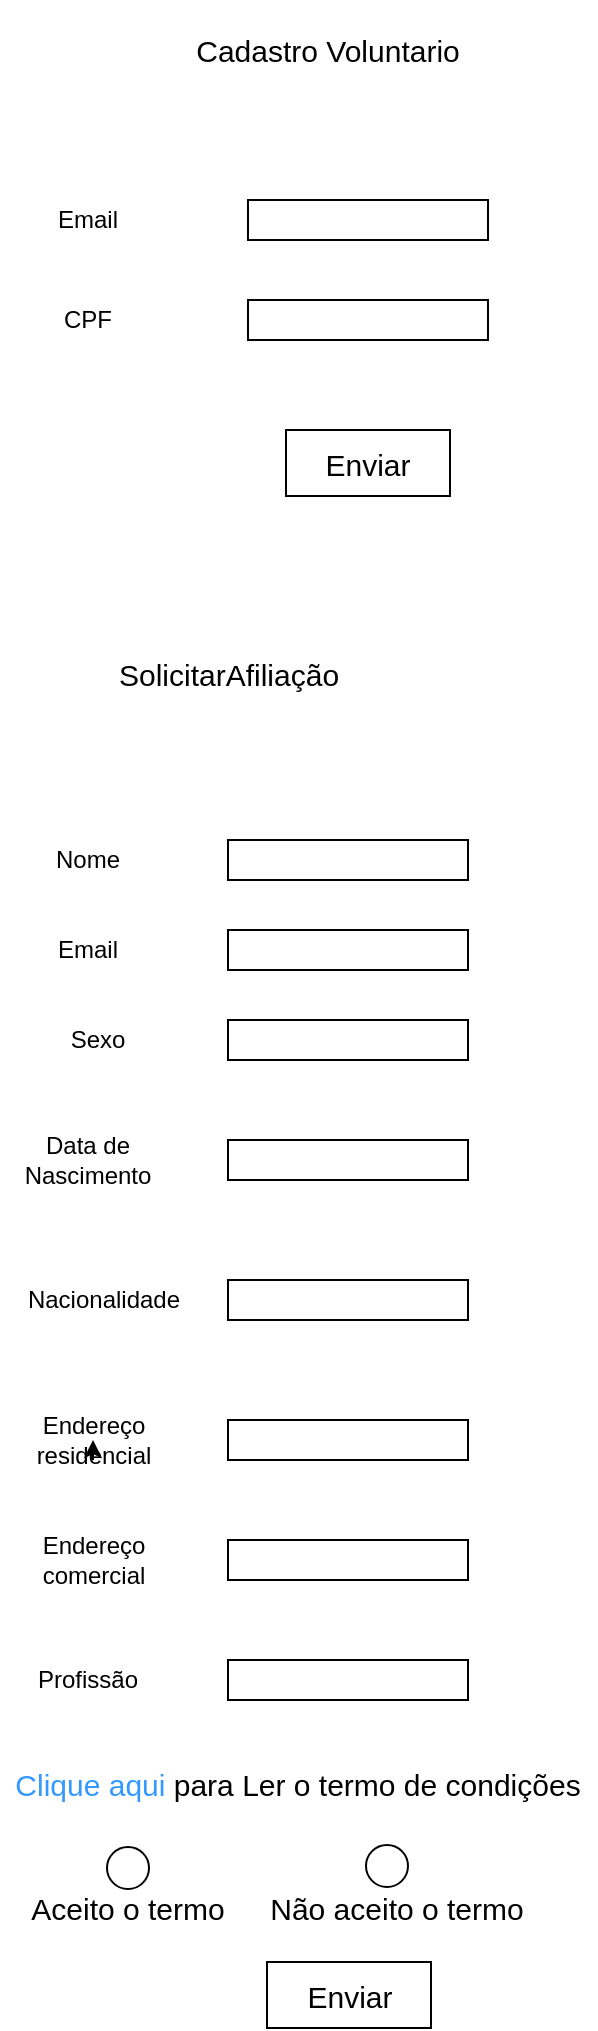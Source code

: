 <mxfile version="12.1.8" type="github" pages="2">
  <diagram id="g3p1TrioR_m2be5ZjilE" name="Page-1">
    <mxGraphModel dx="1335" dy="764" grid="0" gridSize="10" guides="1" tooltips="1" connect="1" arrows="1" fold="1" page="1" pageScale="1" pageWidth="827" pageHeight="1169" math="0" shadow="0">
      <root>
        <mxCell id="0"/>
        <mxCell id="1" parent="0"/>
        <mxCell id="YFx6nTi4NT0PniofLmIu-2" value="Cadastro Voluntario" style="text;html=1;strokeColor=none;fillColor=none;align=center;verticalAlign=middle;whiteSpace=wrap;rounded=0;fontSize=15;" parent="1" vertex="1">
          <mxGeometry x="115" y="30" width="230" height="50" as="geometry"/>
        </mxCell>
        <mxCell id="YFx6nTi4NT0PniofLmIu-3" value="Email" style="text;html=1;strokeColor=none;fillColor=none;align=center;verticalAlign=middle;whiteSpace=wrap;rounded=0;" parent="1" vertex="1">
          <mxGeometry x="90" y="130" width="40" height="20" as="geometry"/>
        </mxCell>
        <mxCell id="YFx6nTi4NT0PniofLmIu-12" value="Email" style="text;html=1;strokeColor=none;fillColor=none;align=center;verticalAlign=middle;whiteSpace=wrap;rounded=0;" parent="1" vertex="1">
          <mxGeometry x="90" y="495" width="40" height="20" as="geometry"/>
        </mxCell>
        <mxCell id="YFx6nTi4NT0PniofLmIu-4" value="CPF" style="text;html=1;strokeColor=none;fillColor=none;align=center;verticalAlign=middle;whiteSpace=wrap;rounded=0;" parent="1" vertex="1">
          <mxGeometry x="90" y="180" width="40" height="20" as="geometry"/>
        </mxCell>
        <mxCell id="YFx6nTi4NT0PniofLmIu-5" value="SolicitarAfiliação" style="text;html=1;strokeColor=none;fillColor=none;align=center;verticalAlign=middle;whiteSpace=wrap;rounded=0;fontSize=15;" parent="1" vertex="1">
          <mxGeometry x="148.5" y="339" width="63" height="55" as="geometry"/>
        </mxCell>
        <mxCell id="YFx6nTi4NT0PniofLmIu-6" value="Nome" style="text;html=1;strokeColor=none;fillColor=none;align=center;verticalAlign=middle;whiteSpace=wrap;rounded=0;" parent="1" vertex="1">
          <mxGeometry x="90" y="450" width="40" height="20" as="geometry"/>
        </mxCell>
        <mxCell id="YFx6nTi4NT0PniofLmIu-7" value="Sexo" style="text;html=1;strokeColor=none;fillColor=none;align=center;verticalAlign=middle;whiteSpace=wrap;rounded=0;" parent="1" vertex="1">
          <mxGeometry x="95" y="540" width="40" height="20" as="geometry"/>
        </mxCell>
        <mxCell id="YFx6nTi4NT0PniofLmIu-8" value="Data de Nascimento" style="text;html=1;strokeColor=none;fillColor=none;align=center;verticalAlign=middle;whiteSpace=wrap;rounded=0;" parent="1" vertex="1">
          <mxGeometry x="90" y="600" width="40" height="20" as="geometry"/>
        </mxCell>
        <mxCell id="YFx6nTi4NT0PniofLmIu-9" value="Nacionalidade" style="text;html=1;strokeColor=none;fillColor=none;align=center;verticalAlign=middle;whiteSpace=wrap;rounded=0;" parent="1" vertex="1">
          <mxGeometry x="97.5" y="670" width="40" height="20" as="geometry"/>
        </mxCell>
        <mxCell id="YFx6nTi4NT0PniofLmIu-10" value="Endereço residencial" style="text;html=1;strokeColor=none;fillColor=none;align=center;verticalAlign=middle;whiteSpace=wrap;rounded=0;" parent="1" vertex="1">
          <mxGeometry x="92.5" y="740" width="40" height="20" as="geometry"/>
        </mxCell>
        <mxCell id="YFx6nTi4NT0PniofLmIu-11" value="Endereço comercial" style="text;html=1;strokeColor=none;fillColor=none;align=center;verticalAlign=middle;whiteSpace=wrap;rounded=0;" parent="1" vertex="1">
          <mxGeometry x="92.5" y="800" width="40" height="20" as="geometry"/>
        </mxCell>
        <mxCell id="YFx6nTi4NT0PniofLmIu-16" style="edgeStyle=orthogonalEdgeStyle;rounded=0;orthogonalLoop=1;jettySize=auto;html=1;exitX=0.5;exitY=1;exitDx=0;exitDy=0;entryX=0.5;entryY=0.5;entryDx=0;entryDy=0;entryPerimeter=0;" parent="1" source="YFx6nTi4NT0PniofLmIu-10" target="YFx6nTi4NT0PniofLmIu-10" edge="1">
          <mxGeometry relative="1" as="geometry"/>
        </mxCell>
        <mxCell id="YFx6nTi4NT0PniofLmIu-17" value="Profissão" style="text;html=1;strokeColor=none;fillColor=none;align=center;verticalAlign=middle;whiteSpace=wrap;rounded=0;" parent="1" vertex="1">
          <mxGeometry x="90" y="860" width="40" height="20" as="geometry"/>
        </mxCell>
        <mxCell id="YFx6nTi4NT0PniofLmIu-18" value="" style="rounded=0;whiteSpace=wrap;html=1;" parent="1" vertex="1">
          <mxGeometry x="190" y="130" width="120" height="20" as="geometry"/>
        </mxCell>
        <mxCell id="YFx6nTi4NT0PniofLmIu-19" value="" style="rounded=0;whiteSpace=wrap;html=1;" parent="1" vertex="1">
          <mxGeometry x="190" y="180" width="120" height="20" as="geometry"/>
        </mxCell>
        <mxCell id="YFx6nTi4NT0PniofLmIu-20" value="" style="rounded=0;whiteSpace=wrap;html=1;" parent="1" vertex="1">
          <mxGeometry x="180" y="450" width="120" height="20" as="geometry"/>
        </mxCell>
        <mxCell id="YFx6nTi4NT0PniofLmIu-22" value="" style="rounded=0;whiteSpace=wrap;html=1;" parent="1" vertex="1">
          <mxGeometry x="180" y="540" width="120" height="20" as="geometry"/>
        </mxCell>
        <mxCell id="YFx6nTi4NT0PniofLmIu-23" value="" style="rounded=0;whiteSpace=wrap;html=1;" parent="1" vertex="1">
          <mxGeometry x="180" y="600" width="120" height="20" as="geometry"/>
        </mxCell>
        <mxCell id="YFx6nTi4NT0PniofLmIu-24" value="" style="rounded=0;whiteSpace=wrap;html=1;" parent="1" vertex="1">
          <mxGeometry x="180" y="670" width="120" height="20" as="geometry"/>
        </mxCell>
        <mxCell id="YFx6nTi4NT0PniofLmIu-25" value="" style="rounded=0;whiteSpace=wrap;html=1;" parent="1" vertex="1">
          <mxGeometry x="180" y="740" width="120" height="20" as="geometry"/>
        </mxCell>
        <mxCell id="YFx6nTi4NT0PniofLmIu-26" value="" style="rounded=0;whiteSpace=wrap;html=1;" parent="1" vertex="1">
          <mxGeometry x="180" y="800" width="120" height="20" as="geometry"/>
        </mxCell>
        <mxCell id="YFx6nTi4NT0PniofLmIu-27" value="" style="rounded=0;whiteSpace=wrap;html=1;" parent="1" vertex="1">
          <mxGeometry x="180" y="495" width="120" height="20" as="geometry"/>
        </mxCell>
        <mxCell id="YFx6nTi4NT0PniofLmIu-28" value="" style="rounded=0;whiteSpace=wrap;html=1;" parent="1" vertex="1">
          <mxGeometry x="180" y="860" width="120" height="20" as="geometry"/>
        </mxCell>
        <mxCell id="fWIwZL0GhqT7BYiURoqr-2" value="" style="rounded=0;whiteSpace=wrap;html=1;fontSize=15;" vertex="1" parent="1">
          <mxGeometry x="209" y="245" width="82" height="33" as="geometry"/>
        </mxCell>
        <mxCell id="fWIwZL0GhqT7BYiURoqr-3" value="Enviar" style="text;html=1;strokeColor=none;fillColor=none;align=center;verticalAlign=middle;whiteSpace=wrap;rounded=0;fontSize=15;" vertex="1" parent="1">
          <mxGeometry x="230" y="251.5" width="40" height="20" as="geometry"/>
        </mxCell>
        <mxCell id="fWIwZL0GhqT7BYiURoqr-4" value="" style="rounded=0;whiteSpace=wrap;html=1;fontSize=15;" vertex="1" parent="1">
          <mxGeometry x="199.5" y="1011" width="82" height="33" as="geometry"/>
        </mxCell>
        <mxCell id="fWIwZL0GhqT7BYiURoqr-5" value="Enviar" style="text;html=1;strokeColor=none;fillColor=none;align=center;verticalAlign=middle;whiteSpace=wrap;rounded=0;fontSize=15;" vertex="1" parent="1">
          <mxGeometry x="220.5" y="1017.5" width="40" height="20" as="geometry"/>
        </mxCell>
        <mxCell id="fWIwZL0GhqT7BYiURoqr-6" value="" style="ellipse;whiteSpace=wrap;html=1;aspect=fixed;fontSize=15;" vertex="1" parent="1">
          <mxGeometry x="119.5" y="953.5" width="21" height="21" as="geometry"/>
        </mxCell>
        <mxCell id="fWIwZL0GhqT7BYiURoqr-7" value="" style="ellipse;whiteSpace=wrap;html=1;aspect=fixed;fontSize=15;" vertex="1" parent="1">
          <mxGeometry x="249" y="952.5" width="21" height="21" as="geometry"/>
        </mxCell>
        <mxCell id="fWIwZL0GhqT7BYiURoqr-8" value="Aceito o termo" style="text;html=1;strokeColor=none;fillColor=none;align=center;verticalAlign=middle;whiteSpace=wrap;rounded=0;fontSize=15;" vertex="1" parent="1">
          <mxGeometry x="78.5" y="974.5" width="102" height="18" as="geometry"/>
        </mxCell>
        <mxCell id="fWIwZL0GhqT7BYiURoqr-14" value="Não aceito o termo" style="text;html=1;strokeColor=none;fillColor=none;align=center;verticalAlign=middle;whiteSpace=wrap;rounded=0;fontSize=15;" vertex="1" parent="1">
          <mxGeometry x="199.5" y="973.5" width="129" height="20" as="geometry"/>
        </mxCell>
        <mxCell id="fWIwZL0GhqT7BYiURoqr-15" value="&lt;font color=&quot;#3399ff&quot;&gt;Clique aqui &lt;/font&gt;para Ler o termo de condições" style="text;html=1;strokeColor=none;fillColor=none;align=center;verticalAlign=middle;whiteSpace=wrap;rounded=0;fontSize=15;" vertex="1" parent="1">
          <mxGeometry x="66" y="911" width="298" height="21" as="geometry"/>
        </mxCell>
      </root>
    </mxGraphModel>
  </diagram>
  <diagram id="3ZAKU6I4pWxx3hjBQ7JC" name="Page-2">
    <mxGraphModel dx="1103" dy="764" grid="0" gridSize="10" guides="1" tooltips="1" connect="1" arrows="1" fold="1" page="1" pageScale="1" pageWidth="827" pageHeight="1169" math="0" shadow="0">
      <root>
        <mxCell id="wNg69eAuQMQDnLPYkDx4-0"/>
        <mxCell id="wNg69eAuQMQDnLPYkDx4-1" parent="wNg69eAuQMQDnLPYkDx4-0"/>
        <mxCell id="wNg69eAuQMQDnLPYkDx4-2" value="" style="shape=partialRectangle;right=0;left=0;strokeColor=#dddddd;fillColor=#ffffff;whiteSpace=wrap;fontSize=15;" vertex="1" parent="wNg69eAuQMQDnLPYkDx4-1">
          <mxGeometry x="20" y="98" width="703" height="318" as="geometry"/>
        </mxCell>
        <mxCell id="wNg69eAuQMQDnLPYkDx4-9" value="" style="strokeColor=inherit;fillColor=inherit;gradientColor=inherit;html=1;shadow=0;dashed=0;shape=mxgraph.bootstrap.horLines;resizeWidth=1;" vertex="1" parent="wNg69eAuQMQDnLPYkDx4-2">
          <mxGeometry width="703" height="50" relative="1" as="geometry">
            <mxPoint y="40" as="offset"/>
          </mxGeometry>
        </mxCell>
        <mxCell id="wNg69eAuQMQDnLPYkDx4-10" value="Jennifer@google.com" style="html=1;shadow=0;dashed=0;shape=mxgraph.bootstrap.rect;strokeColor=none;fillColor=none;fontSize=14;align=left;whiteSpace=wrap;resizeHeight=1;" vertex="1" parent="wNg69eAuQMQDnLPYkDx4-9">
          <mxGeometry width="150" height="50" relative="1" as="geometry">
            <mxPoint x="10" as="offset"/>
          </mxGeometry>
        </mxCell>
        <mxCell id="wNg69eAuQMQDnLPYkDx4-11" value="" style="shape=ellipse;strokeColor=none;fillColor=#dddddd;html=1;" vertex="1" parent="wNg69eAuQMQDnLPYkDx4-9">
          <mxGeometry y="0.5" width="20" height="20" relative="1" as="geometry">
            <mxPoint x="200" y="-15" as="offset"/>
          </mxGeometry>
        </mxCell>
        <mxCell id="wNg69eAuQMQDnLPYkDx4-12" value="" style="html=1;shadow=0;dashed=0;shape=mxgraph.bootstrap.user;strokeColor=none;fillColor=#999999;" vertex="1" parent="wNg69eAuQMQDnLPYkDx4-11">
          <mxGeometry x="0.5" y="0.5" width="14" height="12" relative="1" as="geometry">
            <mxPoint x="-7" y="-6" as="offset"/>
          </mxGeometry>
        </mxCell>
        <mxCell id="wNg69eAuQMQDnLPYkDx4-13" value="John Boo&#xa;" style="html=1;shadow=0;dashed=0;shape=mxgraph.bootstrap.rect;strokeColor=none;fillColor=none;fontSize=14;align=left;whiteSpace=wrap;resizeHeight=1;" vertex="1" parent="wNg69eAuQMQDnLPYkDx4-9">
          <mxGeometry width="150" height="50" relative="1" as="geometry">
            <mxPoint x="230" as="offset"/>
          </mxGeometry>
        </mxCell>
        <mxCell id="wNg69eAuQMQDnLPYkDx4-15" value="&lt;table cellpadding=&quot;0&quot; cellspacing=&quot;0&quot; style=&quot;width:100%;height:100%;&quot;&gt;&lt;tr&gt;&lt;td align=&quot;center&quot; valign=&quot;middle&quot; width=&quot;50%&quot;&gt;15 Sep, 8:56 AM &lt;font color=&quot;#dddddd&quot;&gt;(2013)&lt;br&gt;&lt;br&gt;&lt;/font&gt;&lt;/td&gt;&lt;/tr&gt;&lt;/table&gt;" style="html=1;shadow=0;dashed=0;shape=mxgraph.bootstrap.rect;strokeColor=none;fillColor=none;fontSize=14;align=left;overflow=fill;whiteSpace=wrap;resizeHeight=1;" vertex="1" parent="wNg69eAuQMQDnLPYkDx4-9">
          <mxGeometry width="160" height="50" relative="1" as="geometry">
            <mxPoint x="386" y="3" as="offset"/>
          </mxGeometry>
        </mxCell>
        <mxCell id="wNg69eAuQMQDnLPYkDx4-60" value="" style="strokeColor=#999999;verticalLabelPosition=bottom;shadow=0;dashed=0;fillColor=#ffffff;verticalAlign=top;strokeWidth=2;html=1;shape=mxgraph.mockup.misc.editIcon;labelBackgroundColor=none;fontSize=15;" vertex="1" parent="wNg69eAuQMQDnLPYkDx4-9">
          <mxGeometry x="611.5" y="13" width="30" height="30" as="geometry"/>
        </mxCell>
        <mxCell id="wNg69eAuQMQDnLPYkDx4-16" value="" style="strokeColor=inherit;fillColor=inherit;gradientColor=inherit;html=1;shadow=0;dashed=0;shape=mxgraph.bootstrap.horLines;resizeWidth=1;" vertex="1" parent="wNg69eAuQMQDnLPYkDx4-2">
          <mxGeometry width="703" height="50" relative="1" as="geometry">
            <mxPoint y="90" as="offset"/>
          </mxGeometry>
        </mxCell>
        <mxCell id="wNg69eAuQMQDnLPYkDx4-17" value="Bob@google.com" style="html=1;shadow=0;dashed=0;shape=mxgraph.bootstrap.rect;strokeColor=none;fillColor=none;fontSize=14;align=left;whiteSpace=wrap;resizeHeight=1;" vertex="1" parent="wNg69eAuQMQDnLPYkDx4-16">
          <mxGeometry width="150" height="50" relative="1" as="geometry">
            <mxPoint x="10" as="offset"/>
          </mxGeometry>
        </mxCell>
        <mxCell id="wNg69eAuQMQDnLPYkDx4-18" value="" style="shape=ellipse;strokeColor=none;fillColor=#dddddd;html=1;" vertex="1" parent="wNg69eAuQMQDnLPYkDx4-16">
          <mxGeometry y="0.5" width="20" height="20" relative="1" as="geometry">
            <mxPoint x="200" y="-15" as="offset"/>
          </mxGeometry>
        </mxCell>
        <mxCell id="wNg69eAuQMQDnLPYkDx4-19" value="" style="html=1;shadow=0;dashed=0;shape=mxgraph.bootstrap.user;strokeColor=none;fillColor=#999999;" vertex="1" parent="wNg69eAuQMQDnLPYkDx4-18">
          <mxGeometry x="0.5" y="0.5" width="14" height="12" relative="1" as="geometry">
            <mxPoint x="-7" y="-6" as="offset"/>
          </mxGeometry>
        </mxCell>
        <mxCell id="wNg69eAuQMQDnLPYkDx4-20" value="Michael Robinson&#xa;" style="html=1;shadow=0;dashed=0;shape=mxgraph.bootstrap.rect;strokeColor=none;fillColor=none;fontSize=14;align=left;whiteSpace=wrap;resizeHeight=1;" vertex="1" parent="wNg69eAuQMQDnLPYkDx4-16">
          <mxGeometry width="150" height="50" relative="1" as="geometry">
            <mxPoint x="230" as="offset"/>
          </mxGeometry>
        </mxCell>
        <mxCell id="wNg69eAuQMQDnLPYkDx4-22" value="&lt;table cellpadding=&quot;0&quot; cellspacing=&quot;0&quot; style=&quot;width:100%;height:100%;&quot;&gt;&lt;tr&gt;&lt;td align=&quot;center&quot; valign=&quot;middle&quot; width=&quot;50%&quot;&gt;15 Sep, 7:12 AM &lt;font color=&quot;#dddddd&quot;&gt;(2013)&lt;br&gt;&lt;br&gt;&lt;/font&gt;&lt;/td&gt;&lt;/tr&gt;&lt;/table&gt;" style="html=1;shadow=0;dashed=0;shape=mxgraph.bootstrap.rect;strokeColor=none;fillColor=none;fontSize=14;align=left;overflow=fill;whiteSpace=wrap;resizeHeight=1;" vertex="1" parent="wNg69eAuQMQDnLPYkDx4-16">
          <mxGeometry width="160" height="50" relative="1" as="geometry">
            <mxPoint x="384.5" y="2" as="offset"/>
          </mxGeometry>
        </mxCell>
        <mxCell id="wNg69eAuQMQDnLPYkDx4-62" value="" style="strokeColor=#999999;verticalLabelPosition=bottom;shadow=0;dashed=0;fillColor=#ffffff;verticalAlign=top;strokeWidth=2;html=1;shape=mxgraph.mockup.misc.editIcon;labelBackgroundColor=none;fontSize=15;" vertex="1" parent="wNg69eAuQMQDnLPYkDx4-16">
          <mxGeometry x="612.5" y="11" width="30" height="30" as="geometry"/>
        </mxCell>
        <mxCell id="wNg69eAuQMQDnLPYkDx4-23" value="" style="strokeColor=inherit;fillColor=inherit;gradientColor=inherit;html=1;shadow=0;dashed=0;shape=mxgraph.bootstrap.horLines;resizeWidth=1;" vertex="1" parent="wNg69eAuQMQDnLPYkDx4-2">
          <mxGeometry width="703" height="50" relative="1" as="geometry">
            <mxPoint y="140" as="offset"/>
          </mxGeometry>
        </mxCell>
        <mxCell id="wNg69eAuQMQDnLPYkDx4-24" value="Michael@google.com" style="html=1;shadow=0;dashed=0;shape=mxgraph.bootstrap.rect;strokeColor=none;fillColor=none;fontSize=14;align=left;whiteSpace=wrap;resizeHeight=1;" vertex="1" parent="wNg69eAuQMQDnLPYkDx4-23">
          <mxGeometry width="150" height="50" relative="1" as="geometry">
            <mxPoint x="10" as="offset"/>
          </mxGeometry>
        </mxCell>
        <mxCell id="wNg69eAuQMQDnLPYkDx4-25" value="" style="shape=ellipse;strokeColor=none;fillColor=#dddddd;html=1;" vertex="1" parent="wNg69eAuQMQDnLPYkDx4-23">
          <mxGeometry y="0.5" width="20" height="20" relative="1" as="geometry">
            <mxPoint x="200" y="-15" as="offset"/>
          </mxGeometry>
        </mxCell>
        <mxCell id="wNg69eAuQMQDnLPYkDx4-26" value="" style="html=1;shadow=0;dashed=0;shape=mxgraph.bootstrap.user;strokeColor=none;fillColor=#999999;" vertex="1" parent="wNg69eAuQMQDnLPYkDx4-25">
          <mxGeometry x="0.5" y="0.5" width="14" height="12" relative="1" as="geometry">
            <mxPoint x="-7" y="-6" as="offset"/>
          </mxGeometry>
        </mxCell>
        <mxCell id="wNg69eAuQMQDnLPYkDx4-27" value="Alexander Robson&#xa;" style="html=1;shadow=0;dashed=0;shape=mxgraph.bootstrap.rect;strokeColor=none;fillColor=none;fontSize=14;align=left;whiteSpace=wrap;resizeHeight=1" vertex="1" parent="wNg69eAuQMQDnLPYkDx4-23">
          <mxGeometry width="150" height="50" relative="1" as="geometry">
            <mxPoint x="230" as="offset"/>
          </mxGeometry>
        </mxCell>
        <mxCell id="wNg69eAuQMQDnLPYkDx4-29" value="&lt;table cellpadding=&quot;0&quot; cellspacing=&quot;0&quot; style=&quot;width:100%;height:100%;&quot;&gt;&lt;tr&gt;&lt;td align=&quot;center&quot; valign=&quot;middle&quot; width=&quot;50%&quot;&gt;15 Sep, 4:34 AM &lt;font color=&quot;#dddddd&quot;&gt;(2013)&lt;br&gt;&lt;br&gt;&lt;/font&gt;&lt;/td&gt;&lt;/tr&gt;&lt;/table&gt;" style="html=1;shadow=0;dashed=0;shape=mxgraph.bootstrap.rect;strokeColor=none;fillColor=none;fontSize=14;align=left;overflow=fill;whiteSpace=wrap;resizeHeight=1;" vertex="1" parent="wNg69eAuQMQDnLPYkDx4-23">
          <mxGeometry width="160" height="50" relative="1" as="geometry">
            <mxPoint x="384.5" y="1" as="offset"/>
          </mxGeometry>
        </mxCell>
        <mxCell id="wNg69eAuQMQDnLPYkDx4-61" value="" style="strokeColor=#999999;verticalLabelPosition=bottom;shadow=0;dashed=0;fillColor=#ffffff;verticalAlign=top;strokeWidth=2;html=1;shape=mxgraph.mockup.misc.editIcon;labelBackgroundColor=none;fontSize=15;" vertex="1" parent="wNg69eAuQMQDnLPYkDx4-23">
          <mxGeometry x="611.5" y="9" width="30" height="30" as="geometry"/>
        </mxCell>
        <mxCell id="wNg69eAuQMQDnLPYkDx4-30" value="" style="strokeColor=inherit;fillColor=inherit;gradientColor=inherit;html=1;shadow=0;dashed=0;shape=mxgraph.bootstrap.horLines;resizeWidth=1;" vertex="1" parent="wNg69eAuQMQDnLPYkDx4-2">
          <mxGeometry width="703" height="50" relative="1" as="geometry">
            <mxPoint y="190" as="offset"/>
          </mxGeometry>
        </mxCell>
        <mxCell id="wNg69eAuQMQDnLPYkDx4-31" value="Jennifer@google.com" style="html=1;shadow=0;dashed=0;shape=mxgraph.bootstrap.rect;strokeColor=none;fillColor=none;fontSize=14;align=left;whiteSpace=wrap;resizeHeight=1;" vertex="1" parent="wNg69eAuQMQDnLPYkDx4-30">
          <mxGeometry width="150" height="50" relative="1" as="geometry">
            <mxPoint x="10" as="offset"/>
          </mxGeometry>
        </mxCell>
        <mxCell id="wNg69eAuQMQDnLPYkDx4-32" value="" style="shape=ellipse;strokeColor=none;fillColor=#dddddd;html=1;" vertex="1" parent="wNg69eAuQMQDnLPYkDx4-30">
          <mxGeometry y="0.5" width="20" height="20" relative="1" as="geometry">
            <mxPoint x="200" y="-15" as="offset"/>
          </mxGeometry>
        </mxCell>
        <mxCell id="wNg69eAuQMQDnLPYkDx4-33" value="" style="html=1;shadow=0;dashed=0;shape=mxgraph.bootstrap.user;strokeColor=none;fillColor=#999999;" vertex="1" parent="wNg69eAuQMQDnLPYkDx4-32">
          <mxGeometry x="0.5" y="0.5" width="14" height="12" relative="1" as="geometry">
            <mxPoint x="-7" y="-6" as="offset"/>
          </mxGeometry>
        </mxCell>
        <mxCell id="wNg69eAuQMQDnLPYkDx4-34" value="Jennifer Pinsker&#xa;" style="html=1;shadow=0;dashed=0;shape=mxgraph.bootstrap.rect;strokeColor=none;fillColor=none;fontSize=14;align=left;whiteSpace=wrap;resizeHeight=1;" vertex="1" parent="wNg69eAuQMQDnLPYkDx4-30">
          <mxGeometry width="150" height="50" relative="1" as="geometry">
            <mxPoint x="230" as="offset"/>
          </mxGeometry>
        </mxCell>
        <mxCell id="wNg69eAuQMQDnLPYkDx4-36" value="&lt;table cellpadding=&quot;0&quot; cellspacing=&quot;0&quot; style=&quot;width:100%;height:100%;&quot;&gt;&lt;tr&gt;&lt;td align=&quot;center&quot; valign=&quot;middle&quot; width=&quot;50%&quot;&gt;15 Sep, 2:08 AM &lt;font color=&quot;#dddddd&quot;&gt;(2013)&lt;br&gt;&lt;br&gt;&lt;/font&gt;&lt;/td&gt;&lt;/tr&gt;&lt;/table&gt;" style="html=1;shadow=0;dashed=0;shape=mxgraph.bootstrap.rect;strokeColor=none;fillColor=none;fontSize=14;align=left;overflow=fill;whiteSpace=wrap;resizeHeight=1;" vertex="1" parent="wNg69eAuQMQDnLPYkDx4-30">
          <mxGeometry width="160" height="50" relative="1" as="geometry">
            <mxPoint x="384.5" y="1" as="offset"/>
          </mxGeometry>
        </mxCell>
        <mxCell id="wNg69eAuQMQDnLPYkDx4-63" value="" style="strokeColor=#999999;verticalLabelPosition=bottom;shadow=0;dashed=0;fillColor=#ffffff;verticalAlign=top;strokeWidth=2;html=1;shape=mxgraph.mockup.misc.editIcon;labelBackgroundColor=none;fontSize=15;" vertex="1" parent="wNg69eAuQMQDnLPYkDx4-30">
          <mxGeometry x="609.5" y="7" width="30" height="30" as="geometry"/>
        </mxCell>
        <mxCell id="wNg69eAuQMQDnLPYkDx4-37" value="" style="strokeColor=inherit;fillColor=inherit;gradientColor=inherit;html=1;shadow=0;dashed=0;shape=mxgraph.bootstrap.horLines;resizeWidth=1;" vertex="1" parent="wNg69eAuQMQDnLPYkDx4-2">
          <mxGeometry width="703" height="50" relative="1" as="geometry">
            <mxPoint y="240" as="offset"/>
          </mxGeometry>
        </mxCell>
        <mxCell id="wNg69eAuQMQDnLPYkDx4-38" value="John@google.com" style="html=1;shadow=0;dashed=0;shape=mxgraph.bootstrap.rect;strokeColor=none;fillColor=none;fontSize=14;align=left;whiteSpace=wrap;resizeHeight=1;" vertex="1" parent="wNg69eAuQMQDnLPYkDx4-37">
          <mxGeometry width="150" height="50" relative="1" as="geometry">
            <mxPoint x="10" as="offset"/>
          </mxGeometry>
        </mxCell>
        <mxCell id="wNg69eAuQMQDnLPYkDx4-39" value="" style="shape=ellipse;strokeColor=none;fillColor=#dddddd;html=1;" vertex="1" parent="wNg69eAuQMQDnLPYkDx4-37">
          <mxGeometry y="0.5" width="20" height="20" relative="1" as="geometry">
            <mxPoint x="200" y="-15" as="offset"/>
          </mxGeometry>
        </mxCell>
        <mxCell id="wNg69eAuQMQDnLPYkDx4-40" value="" style="html=1;shadow=0;dashed=0;shape=mxgraph.bootstrap.user;strokeColor=none;fillColor=#999999;" vertex="1" parent="wNg69eAuQMQDnLPYkDx4-39">
          <mxGeometry x="0.5" y="0.5" width="14" height="12" relative="1" as="geometry">
            <mxPoint x="-7" y="-6" as="offset"/>
          </mxGeometry>
        </mxCell>
        <mxCell id="wNg69eAuQMQDnLPYkDx4-41" value="Bob Robson&#xa;" style="html=1;shadow=0;dashed=0;shape=mxgraph.bootstrap.rect;strokeColor=none;fillColor=none;fontSize=14;align=left;whiteSpace=wrap;resizeHeight=1;" vertex="1" parent="wNg69eAuQMQDnLPYkDx4-37">
          <mxGeometry width="150" height="50" relative="1" as="geometry">
            <mxPoint x="230" as="offset"/>
          </mxGeometry>
        </mxCell>
        <mxCell id="wNg69eAuQMQDnLPYkDx4-43" value="&lt;table cellpadding=&quot;0&quot; cellspacing=&quot;0&quot; style=&quot;width:100%;height:100%;&quot;&gt;&lt;tr&gt;&lt;td align=&quot;center&quot; valign=&quot;middle&quot; width=&quot;50%&quot;&gt;15 Sep, 8:56 AM &lt;font color=&quot;#dddddd&quot;&gt;(2013)&lt;br&gt;&lt;br&gt;&lt;/font&gt;&lt;/td&gt;&lt;/tr&gt;&lt;/table&gt;" style="html=1;shadow=0;dashed=0;shape=mxgraph.bootstrap.rect;strokeColor=none;fillColor=none;fontSize=14;align=left;overflow=fill;whiteSpace=wrap;resizeHeight=1;" vertex="1" parent="wNg69eAuQMQDnLPYkDx4-37">
          <mxGeometry width="160" height="50" relative="1" as="geometry">
            <mxPoint x="384.5" as="offset"/>
          </mxGeometry>
        </mxCell>
        <mxCell id="wNg69eAuQMQDnLPYkDx4-65" value="" style="strokeColor=#999999;verticalLabelPosition=bottom;shadow=0;dashed=0;fillColor=#ffffff;verticalAlign=top;strokeWidth=2;html=1;shape=mxgraph.mockup.misc.editIcon;labelBackgroundColor=none;fontSize=15;" vertex="1" parent="wNg69eAuQMQDnLPYkDx4-37">
          <mxGeometry x="609.5" y="5" width="30" height="30" as="geometry"/>
        </mxCell>
        <mxCell id="wNg69eAuQMQDnLPYkDx4-44" value="" style="strokeColor=inherit;fillColor=inherit;gradientColor=inherit;html=1;shadow=0;dashed=0;shape=mxgraph.bootstrap.horLines;resizeWidth=1;" vertex="1" parent="wNg69eAuQMQDnLPYkDx4-2">
          <mxGeometry width="703" height="50" relative="1" as="geometry">
            <mxPoint y="290" as="offset"/>
          </mxGeometry>
        </mxCell>
        <mxCell id="wNg69eAuQMQDnLPYkDx4-45" value="Michael@google.com" style="html=1;shadow=0;dashed=0;shape=mxgraph.bootstrap.rect;strokeColor=none;fillColor=none;fontSize=14;align=left;whiteSpace=wrap;resizeHeight=1;" vertex="1" parent="wNg69eAuQMQDnLPYkDx4-44">
          <mxGeometry width="150" height="50" relative="1" as="geometry">
            <mxPoint x="10" as="offset"/>
          </mxGeometry>
        </mxCell>
        <mxCell id="wNg69eAuQMQDnLPYkDx4-46" value="" style="shape=ellipse;strokeColor=none;fillColor=#dddddd;html=1;" vertex="1" parent="wNg69eAuQMQDnLPYkDx4-44">
          <mxGeometry y="0.5" width="20" height="20" relative="1" as="geometry">
            <mxPoint x="200" y="-15" as="offset"/>
          </mxGeometry>
        </mxCell>
        <mxCell id="wNg69eAuQMQDnLPYkDx4-47" value="" style="html=1;shadow=0;dashed=0;shape=mxgraph.bootstrap.user;strokeColor=none;fillColor=#999999;" vertex="1" parent="wNg69eAuQMQDnLPYkDx4-46">
          <mxGeometry x="0.5" y="0.5" width="14" height="12" relative="1" as="geometry">
            <mxPoint x="-7" y="-6" as="offset"/>
          </mxGeometry>
        </mxCell>
        <mxCell id="wNg69eAuQMQDnLPYkDx4-48" value="Michael Robinson&#xa;" style="html=1;shadow=0;dashed=0;shape=mxgraph.bootstrap.rect;strokeColor=none;fillColor=none;fontSize=14;align=left;whiteSpace=wrap;resizeHeight=1;" vertex="1" parent="wNg69eAuQMQDnLPYkDx4-44">
          <mxGeometry width="150" height="50" relative="1" as="geometry">
            <mxPoint x="230" as="offset"/>
          </mxGeometry>
        </mxCell>
        <mxCell id="wNg69eAuQMQDnLPYkDx4-50" value="&lt;table cellpadding=&quot;0&quot; cellspacing=&quot;0&quot; style=&quot;width:100%;height:100%;&quot;&gt;&lt;tr&gt;&lt;td align=&quot;center&quot; valign=&quot;middle&quot; width=&quot;50%&quot;&gt;15 Sep, 7:12 AM &lt;font color=&quot;#dddddd&quot;&gt;(2013)&lt;br&gt;&lt;br&gt;&lt;/font&gt;&lt;/td&gt;&lt;/tr&gt;&lt;/table&gt;" style="html=1;shadow=0;dashed=0;shape=mxgraph.bootstrap.rect;strokeColor=none;fillColor=none;fontSize=14;align=left;overflow=fill;whiteSpace=wrap;resizeHeight=1;" vertex="1" parent="wNg69eAuQMQDnLPYkDx4-44">
          <mxGeometry width="160" height="50" relative="1" as="geometry">
            <mxPoint x="384.5" y="-1" as="offset"/>
          </mxGeometry>
        </mxCell>
        <mxCell id="wNg69eAuQMQDnLPYkDx4-64" value="" style="strokeColor=#999999;verticalLabelPosition=bottom;shadow=0;dashed=0;fillColor=#ffffff;verticalAlign=top;strokeWidth=2;html=1;shape=mxgraph.mockup.misc.editIcon;labelBackgroundColor=none;fontSize=15;" vertex="1" parent="wNg69eAuQMQDnLPYkDx4-44">
          <mxGeometry x="608.5" y="3" width="30" height="30" as="geometry"/>
        </mxCell>
        <mxCell id="wNg69eAuQMQDnLPYkDx4-3" value="" style="html=1;shadow=0;dashed=0;shape=mxgraph.bootstrap.horLines;strokeColor=inherit;fillColor=#000000;fillOpacity=3;resizeWidth=1;" vertex="1" parent="wNg69eAuQMQDnLPYkDx4-2">
          <mxGeometry width="703" height="40" relative="1" as="geometry">
            <mxPoint y="-2" as="offset"/>
          </mxGeometry>
        </mxCell>
        <mxCell id="wNg69eAuQMQDnLPYkDx4-4" value="E-mail" style="html=1;shadow=0;dashed=0;shape=mxgraph.bootstrap.rect;strokeColor=none;fillColor=none;fontSize=14;fontStyle=1;align=left;whiteSpace=wrap;resizeHeight=1;" vertex="1" parent="wNg69eAuQMQDnLPYkDx4-3">
          <mxGeometry width="150" height="40" relative="1" as="geometry">
            <mxPoint x="10" as="offset"/>
          </mxGeometry>
        </mxCell>
        <mxCell id="wNg69eAuQMQDnLPYkDx4-5" value="Nome" style="html=1;shadow=0;dashed=0;shape=mxgraph.bootstrap.rect;strokeColor=none;fillColor=none;fontSize=14;fontStyle=1;align=left;whiteSpace=wrap;resizeHeight=1;" vertex="1" parent="wNg69eAuQMQDnLPYkDx4-3">
          <mxGeometry width="150" height="40" relative="1" as="geometry">
            <mxPoint x="200" as="offset"/>
          </mxGeometry>
        </mxCell>
        <mxCell id="wNg69eAuQMQDnLPYkDx4-7" value="Date" style="html=1;shadow=0;dashed=0;shape=mxgraph.bootstrap.rect;strokeColor=none;fillColor=none;fontSize=14;fontStyle=1;align=left;whiteSpace=wrap;resizeHeight=1;" vertex="1" parent="wNg69eAuQMQDnLPYkDx4-3">
          <mxGeometry width="100" height="40" relative="1" as="geometry">
            <mxPoint x="411" y="-2" as="offset"/>
          </mxGeometry>
        </mxCell>
        <mxCell id="wNg69eAuQMQDnLPYkDx4-8" value="" style="shape=triangle;direction=south;strokeColor=none;fillColor=#000000;" vertex="1" parent="wNg69eAuQMQDnLPYkDx4-3">
          <mxGeometry y="0.5" width="10" height="5" relative="1" as="geometry">
            <mxPoint x="452" y="-3.5" as="offset"/>
          </mxGeometry>
        </mxCell>
        <mxCell id="wNg69eAuQMQDnLPYkDx4-66" value="Ver perfil" style="text;html=1;strokeColor=none;fillColor=none;align=center;verticalAlign=middle;whiteSpace=wrap;rounded=0;labelBackgroundColor=none;fontSize=15;fontStyle=1" vertex="1" parent="wNg69eAuQMQDnLPYkDx4-3">
          <mxGeometry x="592" y="11" width="72" height="20" as="geometry"/>
        </mxCell>
        <mxCell id="wNg69eAuQMQDnLPYkDx4-53" value="" style="html=1;shadow=0;dashed=0;shape=mxgraph.bootstrap.rrect;strokeColor=none;rSize=5;fillColor=#222222;fontSize=15;" vertex="1" parent="wNg69eAuQMQDnLPYkDx4-1">
          <mxGeometry x="20" y="41" width="720" height="40" as="geometry"/>
        </mxCell>
        <mxCell id="wNg69eAuQMQDnLPYkDx4-54" value="Rede mais social" style="html=1;shadow=0;dashed=0;shape=mxgraph.bootstrap.rect;strokeColor=none;fillColor=none;fontColor=#999999;fontSize=14;whiteSpace=wrap;resizeHeight=1;" vertex="1" parent="wNg69eAuQMQDnLPYkDx4-53">
          <mxGeometry width="114" height="40" relative="1" as="geometry"/>
        </mxCell>
        <mxCell id="wNg69eAuQMQDnLPYkDx4-55" value="Home" style="html=1;shadow=0;dashed=0;shape=mxgraph.bootstrap.rect;fillColor=none;strokeColor=none;fontColor=#ffffff;whiteSpace=wrap;resizeHeight=1;" vertex="1" parent="wNg69eAuQMQDnLPYkDx4-53">
          <mxGeometry width="60" height="40" relative="1" as="geometry">
            <mxPoint x="111" as="offset"/>
          </mxGeometry>
        </mxCell>
        <mxCell id="wNg69eAuQMQDnLPYkDx4-56" value="&lt;font color=&quot;#ffffff&quot;&gt;Pendentes&lt;/font&gt;" style="html=1;shadow=0;dashed=0;shape=mxgraph.bootstrap.rect;strokeColor=none;fillColor=#000000;fontColor=#999999;whiteSpace=wrap;resizeHeight=1;labelBackgroundColor=none;labelBorderColor=#000000;" vertex="1" parent="wNg69eAuQMQDnLPYkDx4-53">
          <mxGeometry width="60" height="40" relative="1" as="geometry">
            <mxPoint x="172" as="offset"/>
          </mxGeometry>
        </mxCell>
        <mxCell id="wNg69eAuQMQDnLPYkDx4-67" value="" style="html=1;shadow=0;dashed=0;shape=mxgraph.bootstrap.rrect;strokeColor=none;rSize=5;fillColor=#222222;fontSize=15;" vertex="1" parent="wNg69eAuQMQDnLPYkDx4-1">
          <mxGeometry x="20" y="517" width="720" height="40" as="geometry"/>
        </mxCell>
        <mxCell id="wNg69eAuQMQDnLPYkDx4-68" value="Rede mais social" style="html=1;shadow=0;dashed=0;shape=mxgraph.bootstrap.rect;strokeColor=none;fillColor=none;fontColor=#999999;fontSize=14;whiteSpace=wrap;resizeHeight=1;" vertex="1" parent="wNg69eAuQMQDnLPYkDx4-67">
          <mxGeometry width="114" height="40" relative="1" as="geometry"/>
        </mxCell>
        <mxCell id="wNg69eAuQMQDnLPYkDx4-69" value="Home" style="html=1;shadow=0;dashed=0;shape=mxgraph.bootstrap.rect;fillColor=none;strokeColor=none;fontColor=#ffffff;whiteSpace=wrap;resizeHeight=1;" vertex="1" parent="wNg69eAuQMQDnLPYkDx4-67">
          <mxGeometry width="60" height="40" relative="1" as="geometry">
            <mxPoint x="111" as="offset"/>
          </mxGeometry>
        </mxCell>
        <mxCell id="wNg69eAuQMQDnLPYkDx4-70" value="&lt;font color=&quot;#ffffff&quot;&gt;Pendentes&lt;/font&gt;" style="html=1;shadow=0;dashed=0;shape=mxgraph.bootstrap.rect;strokeColor=none;fillColor=#000000;fontColor=#999999;whiteSpace=wrap;resizeHeight=1;labelBackgroundColor=none;labelBorderColor=#000000;" vertex="1" parent="wNg69eAuQMQDnLPYkDx4-67">
          <mxGeometry width="60" height="40" relative="1" as="geometry">
            <mxPoint x="172" as="offset"/>
          </mxGeometry>
        </mxCell>
        <mxCell id="wNg69eAuQMQDnLPYkDx4-71" value="E-mail" style="strokeWidth=1;shadow=0;dashed=0;align=center;html=1;shape=mxgraph.mockup.forms.anchor;align=right;spacingRight=2;fontColor=#666666;labelBackgroundColor=none;fillColor=none;" vertex="1" parent="wNg69eAuQMQDnLPYkDx4-1">
          <mxGeometry x="87" y="584" width="50" height="18" as="geometry"/>
        </mxCell>
        <mxCell id="wNg69eAuQMQDnLPYkDx4-72" value="ccaaio@me.com" style="strokeWidth=1;shadow=0;dashed=0;align=center;html=1;shape=mxgraph.mockup.forms.rrect;fillColor=#ffffff;rSize=0;fontColor=#666666;align=left;spacingLeft=3;strokeColor=#999999;labelBackgroundColor=none;" vertex="1" parent="wNg69eAuQMQDnLPYkDx4-1">
          <mxGeometry x="146" y="584" width="350" height="18" as="geometry"/>
        </mxCell>
        <mxCell id="wNg69eAuQMQDnLPYkDx4-73" value="Nome" style="strokeWidth=1;shadow=0;dashed=0;align=center;html=1;shape=mxgraph.mockup.forms.anchor;align=right;spacingRight=2;fontColor=#666666;labelBackgroundColor=none;fillColor=none;" vertex="1" parent="wNg69eAuQMQDnLPYkDx4-1">
          <mxGeometry x="87" y="619" width="50" height="18" as="geometry"/>
        </mxCell>
        <mxCell id="wNg69eAuQMQDnLPYkDx4-74" value="Caio" style="strokeWidth=1;shadow=0;dashed=0;align=center;html=1;shape=mxgraph.mockup.forms.rrect;fillColor=#ffffff;rSize=0;fontColor=#666666;align=left;spacingLeft=3;strokeColor=#999999;labelBackgroundColor=none;" vertex="1" parent="wNg69eAuQMQDnLPYkDx4-1">
          <mxGeometry x="146" y="619" width="350" height="18" as="geometry"/>
        </mxCell>
        <mxCell id="wNg69eAuQMQDnLPYkDx4-75" value="CPF" style="strokeWidth=1;shadow=0;dashed=0;align=center;html=1;shape=mxgraph.mockup.forms.anchor;align=right;spacingRight=2;fontColor=#666666;labelBackgroundColor=none;fillColor=none;" vertex="1" parent="wNg69eAuQMQDnLPYkDx4-1">
          <mxGeometry x="87" y="654" width="50" height="18" as="geometry"/>
        </mxCell>
        <mxCell id="wNg69eAuQMQDnLPYkDx4-76" value="446176788" style="strokeWidth=1;shadow=0;dashed=0;align=center;html=1;shape=mxgraph.mockup.forms.rrect;fillColor=#ffffff;rSize=0;fontColor=#666666;align=left;spacingLeft=3;strokeColor=#999999;labelBackgroundColor=none;" vertex="1" parent="wNg69eAuQMQDnLPYkDx4-1">
          <mxGeometry x="146" y="654" width="350" height="18" as="geometry"/>
        </mxCell>
        <mxCell id="wNg69eAuQMQDnLPYkDx4-77" value="Sexo" style="strokeWidth=1;shadow=0;dashed=0;align=center;html=1;shape=mxgraph.mockup.forms.anchor;align=right;spacingRight=2;fontColor=#666666;labelBackgroundColor=none;fillColor=none;" vertex="1" parent="wNg69eAuQMQDnLPYkDx4-1">
          <mxGeometry x="87" y="689" width="50" height="18" as="geometry"/>
        </mxCell>
        <mxCell id="wNg69eAuQMQDnLPYkDx4-78" value="Masculino" style="strokeWidth=1;shadow=0;dashed=0;align=center;html=1;shape=mxgraph.mockup.forms.rrect;fillColor=#ffffff;rSize=0;fontColor=#666666;align=left;spacingLeft=3;strokeColor=#999999;labelBackgroundColor=none;" vertex="1" parent="wNg69eAuQMQDnLPYkDx4-1">
          <mxGeometry x="146" y="689" width="350" height="18" as="geometry"/>
        </mxCell>
        <mxCell id="wNg69eAuQMQDnLPYkDx4-79" value="Data de Nascimento" style="strokeWidth=1;shadow=0;dashed=0;align=center;html=1;shape=mxgraph.mockup.forms.anchor;align=right;spacingRight=2;fontColor=#666666;labelBackgroundColor=none;fillColor=none;" vertex="1" parent="wNg69eAuQMQDnLPYkDx4-1">
          <mxGeometry x="87" y="724" width="50" height="18" as="geometry"/>
        </mxCell>
        <mxCell id="wNg69eAuQMQDnLPYkDx4-80" value="21/01/1996" style="strokeWidth=1;shadow=0;dashed=0;align=center;html=1;shape=mxgraph.mockup.forms.rrect;fillColor=#ffffff;rSize=0;fontColor=#666666;align=left;spacingLeft=3;strokeColor=#999999;labelBackgroundColor=none;" vertex="1" parent="wNg69eAuQMQDnLPYkDx4-1">
          <mxGeometry x="146" y="724" width="350" height="18" as="geometry"/>
        </mxCell>
        <mxCell id="wNg69eAuQMQDnLPYkDx4-82" value="Adolfo Laurenti" style="strokeWidth=1;shadow=0;dashed=0;align=center;html=1;shape=mxgraph.mockup.forms.rrect;fillColor=#ffffff;rSize=0;fontColor=#666666;align=left;spacingLeft=3;strokeColor=#999999;labelBackgroundColor=none;" vertex="1" parent="wNg69eAuQMQDnLPYkDx4-1">
          <mxGeometry x="146" y="760.5" width="350" height="18" as="geometry"/>
        </mxCell>
        <mxCell id="wNg69eAuQMQDnLPYkDx4-85" value="Endereço Residencial" style="strokeWidth=1;shadow=0;dashed=0;align=center;html=1;shape=mxgraph.mockup.forms.anchor;align=right;spacingRight=2;fontColor=#666666;labelBackgroundColor=none;fillColor=none;" vertex="1" parent="wNg69eAuQMQDnLPYkDx4-1">
          <mxGeometry x="87" y="768.5" width="50" height="2" as="geometry"/>
        </mxCell>
        <mxCell id="wNg69eAuQMQDnLPYkDx4-86" value="Alvaro Guião" style="strokeWidth=1;shadow=0;dashed=0;align=center;html=1;shape=mxgraph.mockup.forms.rrect;fillColor=#ffffff;rSize=0;fontColor=#666666;align=left;spacingLeft=3;strokeColor=#999999;labelBackgroundColor=none;" vertex="1" parent="wNg69eAuQMQDnLPYkDx4-1">
          <mxGeometry x="146" y="797" width="350" height="18" as="geometry"/>
        </mxCell>
        <mxCell id="wNg69eAuQMQDnLPYkDx4-87" value="Estudante" style="strokeWidth=1;shadow=0;dashed=0;align=center;html=1;shape=mxgraph.mockup.forms.rrect;fillColor=#ffffff;rSize=0;fontColor=#666666;align=left;spacingLeft=3;strokeColor=#999999;labelBackgroundColor=none;" vertex="1" parent="wNg69eAuQMQDnLPYkDx4-1">
          <mxGeometry x="146" y="833.5" width="350" height="18" as="geometry"/>
        </mxCell>
        <mxCell id="wNg69eAuQMQDnLPYkDx4-89" value="Endereço Comercial" style="strokeWidth=1;shadow=0;dashed=0;align=center;html=1;shape=mxgraph.mockup.forms.anchor;align=right;spacingRight=2;fontColor=#666666;labelBackgroundColor=none;fillColor=none;" vertex="1" parent="wNg69eAuQMQDnLPYkDx4-1">
          <mxGeometry x="87" y="797" width="50" height="18" as="geometry"/>
        </mxCell>
        <mxCell id="wNg69eAuQMQDnLPYkDx4-90" value="Profissão" style="strokeWidth=1;shadow=0;dashed=0;align=center;html=1;shape=mxgraph.mockup.forms.anchor;align=right;spacingRight=2;fontColor=#666666;labelBackgroundColor=none;fillColor=none;" vertex="1" parent="wNg69eAuQMQDnLPYkDx4-1">
          <mxGeometry x="87" y="836" width="50" height="18" as="geometry"/>
        </mxCell>
        <mxCell id="wNg69eAuQMQDnLPYkDx4-94" value="Aprovar" style="strokeWidth=1;shadow=0;dashed=0;align=center;html=1;shape=mxgraph.mockup.forms.rrect;rSize=0;fillColor=#eeeeee;strokeColor=#999999;gradientColor=#cccccc;align=left;spacingLeft=4;fontSize=17;fontColor=#666666;labelPosition=right;labelBackgroundColor=none;" vertex="1" parent="wNg69eAuQMQDnLPYkDx4-1">
          <mxGeometry x="146" y="898" width="15" height="15" as="geometry"/>
        </mxCell>
        <mxCell id="wNg69eAuQMQDnLPYkDx4-101" value="Reprovart" style="strokeWidth=1;shadow=0;dashed=0;align=center;html=1;shape=mxgraph.mockup.forms.rrect;rSize=0;fillColor=#eeeeee;strokeColor=#999999;gradientColor=#cccccc;align=left;spacingLeft=4;fontSize=17;fontColor=#666666;labelPosition=right;labelBackgroundColor=none;" vertex="1" parent="wNg69eAuQMQDnLPYkDx4-1">
          <mxGeometry x="258" y="898" width="15" height="15" as="geometry"/>
        </mxCell>
        <mxCell id="wNg69eAuQMQDnLPYkDx4-102" value="Enviar" style="html=1;shadow=0;dashed=0;shape=mxgraph.bootstrap.rrect;rSize=5;strokeColor=#dddddd;fillColor=#ffffff;align=center;fontSize=10;whiteSpace=wrap;labelBackgroundColor=none;" vertex="1" parent="wNg69eAuQMQDnLPYkDx4-1">
          <mxGeometry x="170" y="962" width="97" height="33" as="geometry"/>
        </mxCell>
      </root>
    </mxGraphModel>
  </diagram>
</mxfile>
